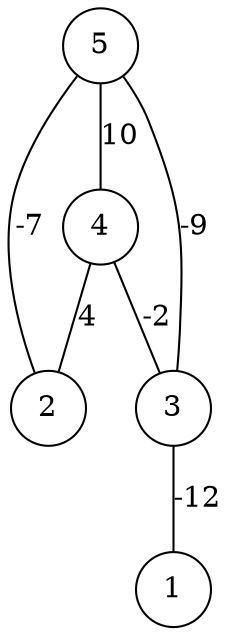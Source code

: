 graph { 
	 fontname="Helvetica,Arial,sans-serif" 
	 node [shape = circle]; 
	 5 -- 2 [label = "-7"];
	 5 -- 3 [label = "-9"];
	 5 -- 4 [label = "10"];
	 4 -- 2 [label = "4"];
	 4 -- 3 [label = "-2"];
	 3 -- 1 [label = "-12"];
	 1;
	 2;
	 3;
	 4;
	 5;
}
